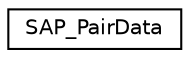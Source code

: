 digraph "Graphical Class Hierarchy"
{
  edge [fontname="Helvetica",fontsize="10",labelfontname="Helvetica",labelfontsize="10"];
  node [fontname="Helvetica",fontsize="10",shape=record];
  rankdir="LR";
  Node1 [label="SAP_PairData",height=0.2,width=0.4,color="black", fillcolor="white", style="filled",URL="$class_s_a_p___pair_data.html"];
}
